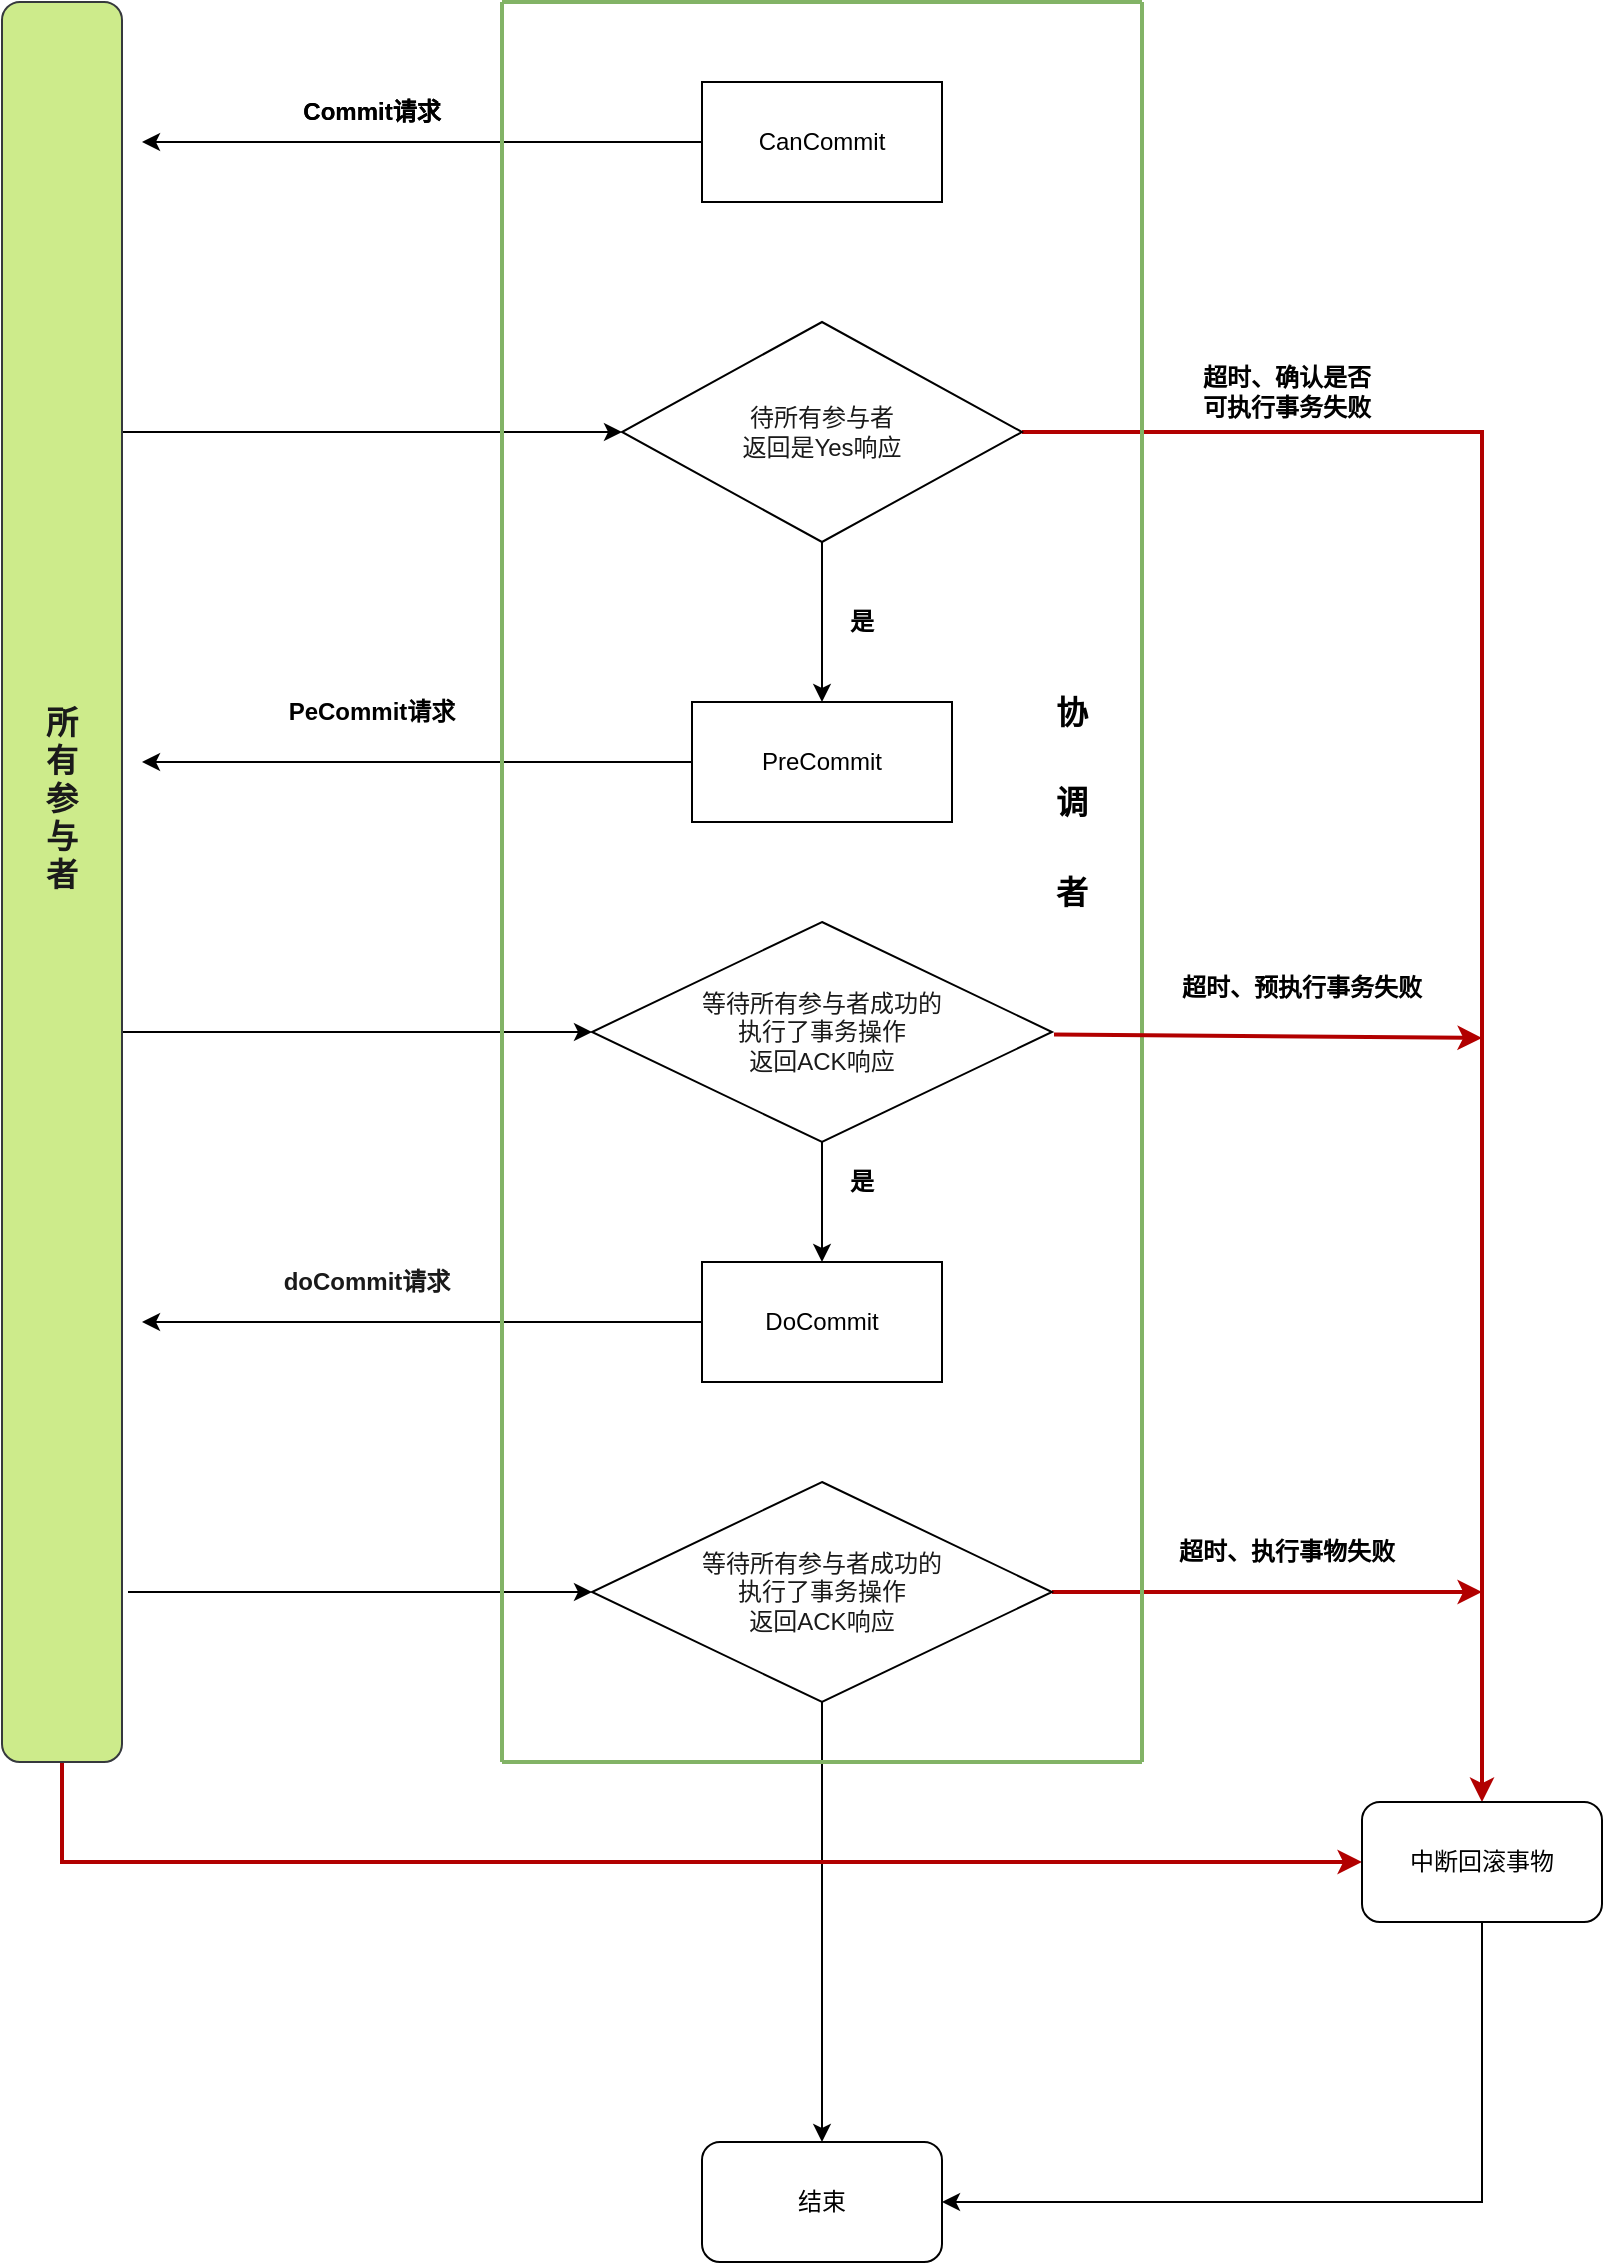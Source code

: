 <mxfile version="13.1.14" type="github"><diagram id="Zto1DXgfwtJ3fWkGFrAY" name="Page-1"><mxGraphModel dx="1248" dy="666" grid="1" gridSize="10" guides="1" tooltips="1" connect="1" arrows="1" fold="1" page="1" pageScale="1" pageWidth="3300" pageHeight="4681" math="0" shadow="0"><root><mxCell id="0"/><mxCell id="1" parent="0"/><mxCell id="X2AJhW3gVXjUtnIuS9yz-100" style="edgeStyle=orthogonalEdgeStyle;rounded=0;orthogonalLoop=1;jettySize=auto;html=1;" edge="1" parent="1" source="X2AJhW3gVXjUtnIuS9yz-1"><mxGeometry relative="1" as="geometry"><mxPoint x="630" y="670" as="targetPoint"/></mxGeometry></mxCell><mxCell id="X2AJhW3gVXjUtnIuS9yz-1" value="CanCommit" style="rounded=0;whiteSpace=wrap;html=1;" vertex="1" parent="1"><mxGeometry x="910" y="640" width="120" height="60" as="geometry"/></mxCell><mxCell id="X2AJhW3gVXjUtnIuS9yz-105" style="edgeStyle=orthogonalEdgeStyle;rounded=0;orthogonalLoop=1;jettySize=auto;html=1;" edge="1" parent="1" source="X2AJhW3gVXjUtnIuS9yz-3"><mxGeometry relative="1" as="geometry"><mxPoint x="630" y="980" as="targetPoint"/></mxGeometry></mxCell><mxCell id="X2AJhW3gVXjUtnIuS9yz-3" value="PreCommit" style="rounded=0;whiteSpace=wrap;html=1;" vertex="1" parent="1"><mxGeometry x="905" y="950" width="130" height="60" as="geometry"/></mxCell><mxCell id="X2AJhW3gVXjUtnIuS9yz-114" style="edgeStyle=orthogonalEdgeStyle;rounded=0;orthogonalLoop=1;jettySize=auto;html=1;" edge="1" parent="1" source="X2AJhW3gVXjUtnIuS9yz-4"><mxGeometry relative="1" as="geometry"><mxPoint x="630" y="1260" as="targetPoint"/></mxGeometry></mxCell><mxCell id="X2AJhW3gVXjUtnIuS9yz-4" value="DoCommit" style="rounded=0;whiteSpace=wrap;html=1;" vertex="1" parent="1"><mxGeometry x="910" y="1230" width="120" height="60" as="geometry"/></mxCell><mxCell id="X2AJhW3gVXjUtnIuS9yz-7" value="&lt;b&gt;Commit请求&lt;/b&gt;" style="text;html=1;strokeColor=none;fillColor=none;align=center;verticalAlign=middle;whiteSpace=wrap;rounded=0;" vertex="1" parent="1"><mxGeometry x="700" y="640" width="90" height="30" as="geometry"/></mxCell><mxCell id="X2AJhW3gVXjUtnIuS9yz-15" value="&lt;h1&gt;&lt;b&gt;&lt;font style=&quot;font-size: 16px&quot; face=&quot;Verdana&quot;&gt;&lt;font style=&quot;vertical-align: inherit&quot;&gt;&lt;font style=&quot;vertical-align: inherit&quot;&gt;协&lt;/font&gt;&lt;/font&gt;&lt;/font&gt;&lt;/b&gt;&lt;/h1&gt;&lt;h1&gt;&lt;b&gt;&lt;font style=&quot;font-size: 16px&quot; face=&quot;Verdana&quot;&gt;&lt;font style=&quot;vertical-align: inherit&quot;&gt;&lt;font style=&quot;vertical-align: inherit&quot;&gt;调&lt;/font&gt;&lt;/font&gt;&lt;/font&gt;&lt;/b&gt;&lt;/h1&gt;&lt;h1&gt;&lt;b&gt;&lt;font style=&quot;font-size: 16px&quot; face=&quot;Verdana&quot;&gt;&lt;font style=&quot;vertical-align: inherit&quot;&gt;&lt;font style=&quot;vertical-align: inherit&quot;&gt;者&lt;/font&gt;&lt;/font&gt;&lt;/font&gt;&lt;/b&gt;&lt;/h1&gt;" style="text;html=1;strokeColor=none;fillColor=none;align=center;verticalAlign=middle;whiteSpace=wrap;rounded=0;" vertex="1" parent="1"><mxGeometry x="1060" y="880" width="70" height="235" as="geometry"/></mxCell><mxCell id="X2AJhW3gVXjUtnIuS9yz-133" style="edgeStyle=orthogonalEdgeStyle;rounded=0;orthogonalLoop=1;jettySize=auto;html=1;entryX=0.5;entryY=0;entryDx=0;entryDy=0;fillColor=#e51400;strokeColor=#B20000;strokeWidth=2;" edge="1" parent="1" source="X2AJhW3gVXjUtnIuS9yz-18" target="X2AJhW3gVXjUtnIuS9yz-131"><mxGeometry relative="1" as="geometry"/></mxCell><mxCell id="X2AJhW3gVXjUtnIuS9yz-18" value="&lt;span style=&quot;color: rgb(26 , 26 , 26) ; font-family: , &amp;#34;blinkmacsystemfont&amp;#34; , &amp;#34;helvetica neue&amp;#34; , &amp;#34;pingfang sc&amp;#34; , &amp;#34;microsoft yahei&amp;#34; , &amp;#34;source han sans sc&amp;#34; , &amp;#34;noto sans cjk sc&amp;#34; , &amp;#34;wenquanyi micro hei&amp;#34; , sans-serif ; background-color: rgb(255 , 255 , 255)&quot;&gt;&lt;font style=&quot;vertical-align: inherit&quot;&gt;&lt;font style=&quot;vertical-align: inherit&quot;&gt;待所有参与者&lt;/font&gt;&lt;/font&gt;&lt;/span&gt;&lt;span style=&quot;color: rgb(26 , 26 , 26) ; font-family: , &amp;#34;blinkmacsystemfont&amp;#34; , &amp;#34;helvetica neue&amp;#34; , &amp;#34;pingfang sc&amp;#34; , &amp;#34;microsoft yahei&amp;#34; , &amp;#34;source han sans sc&amp;#34; , &amp;#34;noto sans cjk sc&amp;#34; , &amp;#34;wenquanyi micro hei&amp;#34; , sans-serif ; background-color: rgb(255 , 255 , 255)&quot;&gt;&lt;font style=&quot;vertical-align: inherit&quot;&gt;&lt;font style=&quot;vertical-align: inherit ; font-size: 12px&quot;&gt;&lt;br&gt;&lt;font style=&quot;vertical-align: inherit&quot;&gt;&lt;font style=&quot;vertical-align: inherit&quot;&gt;返回是Yes响应&lt;/font&gt;&lt;/font&gt;&lt;/font&gt;&lt;/font&gt;&lt;/span&gt;" style="rhombus;whiteSpace=wrap;html=1;" vertex="1" parent="1"><mxGeometry x="870" y="760" width="200" height="110" as="geometry"/></mxCell><mxCell id="X2AJhW3gVXjUtnIuS9yz-23" value="&lt;span&gt;是&lt;/span&gt;" style="text;html=1;strokeColor=none;fillColor=none;align=center;verticalAlign=middle;whiteSpace=wrap;rounded=0;fontStyle=1" vertex="1" parent="1"><mxGeometry x="970" y="900" width="40" height="20" as="geometry"/></mxCell><mxCell id="X2AJhW3gVXjUtnIuS9yz-29" value="&lt;b&gt;PeCommit请求&lt;/b&gt;" style="text;html=1;strokeColor=none;fillColor=none;align=center;verticalAlign=middle;whiteSpace=wrap;rounded=0;" vertex="1" parent="1"><mxGeometry x="700" y="940" width="90" height="30" as="geometry"/></mxCell><mxCell id="X2AJhW3gVXjUtnIuS9yz-111" style="edgeStyle=orthogonalEdgeStyle;rounded=0;orthogonalLoop=1;jettySize=auto;html=1;entryX=0.5;entryY=0;entryDx=0;entryDy=0;" edge="1" parent="1" source="X2AJhW3gVXjUtnIuS9yz-71" target="X2AJhW3gVXjUtnIuS9yz-4"><mxGeometry relative="1" as="geometry"/></mxCell><mxCell id="X2AJhW3gVXjUtnIuS9yz-71" value="&lt;span style=&quot;color: rgb(26 , 26 , 26) ; font-family: , &amp;#34;blinkmacsystemfont&amp;#34; , &amp;#34;helvetica neue&amp;#34; , &amp;#34;pingfang sc&amp;#34; , &amp;#34;microsoft yahei&amp;#34; , &amp;#34;source han sans sc&amp;#34; , &amp;#34;noto sans cjk sc&amp;#34; , &amp;#34;wenquanyi micro hei&amp;#34; , sans-serif ; background-color: rgb(255 , 255 , 255)&quot;&gt;&lt;font style=&quot;vertical-align: inherit&quot;&gt;&lt;font style=&quot;vertical-align: inherit&quot;&gt;&lt;font style=&quot;vertical-align: inherit&quot;&gt;&lt;font style=&quot;vertical-align: inherit&quot;&gt;等待所有参与者成功的&lt;/font&gt;&lt;/font&gt;&lt;br&gt;&lt;font style=&quot;vertical-align: inherit&quot;&gt;&lt;font style=&quot;vertical-align: inherit&quot;&gt;执行了事务操作&lt;/font&gt;&lt;/font&gt;&lt;br&gt;&lt;font style=&quot;vertical-align: inherit&quot;&gt;&lt;font style=&quot;vertical-align: inherit&quot;&gt;返回ACK响应&lt;/font&gt;&lt;/font&gt;&lt;/font&gt;&lt;/font&gt;&lt;/span&gt;" style="rhombus;whiteSpace=wrap;html=1;" vertex="1" parent="1"><mxGeometry x="855" y="1060" width="230" height="110" as="geometry"/></mxCell><mxCell id="X2AJhW3gVXjUtnIuS9yz-101" style="edgeStyle=orthogonalEdgeStyle;rounded=0;orthogonalLoop=1;jettySize=auto;html=1;exitX=1;exitY=0.25;exitDx=0;exitDy=0;entryX=0;entryY=0.5;entryDx=0;entryDy=0;" edge="1" parent="1" source="X2AJhW3gVXjUtnIuS9yz-89" target="X2AJhW3gVXjUtnIuS9yz-18"><mxGeometry relative="1" as="geometry"><Array as="points"><mxPoint x="620" y="815"/></Array></mxGeometry></mxCell><mxCell id="X2AJhW3gVXjUtnIuS9yz-89" value="&lt;b style=&quot;color: rgb(26 , 26 , 26)&quot;&gt;&lt;font style=&quot;vertical-align: inherit&quot;&gt;&lt;font style=&quot;vertical-align: inherit&quot;&gt;&lt;font style=&quot;vertical-align: inherit&quot;&gt;&lt;font style=&quot;vertical-align: inherit&quot;&gt;&lt;font style=&quot;vertical-align: inherit&quot;&gt;&lt;font style=&quot;vertical-align: inherit&quot;&gt;所&lt;br&gt;有&lt;br&gt;参&lt;br&gt;与&lt;br&gt;者&lt;/font&gt;&lt;/font&gt;&lt;/font&gt;&lt;/font&gt;&lt;/font&gt;&lt;/font&gt;&lt;/b&gt;" style="rounded=1;whiteSpace=wrap;html=1;" vertex="1" parent="1"><mxGeometry x="560" y="640" width="60" height="800" as="geometry"/></mxCell><mxCell id="X2AJhW3gVXjUtnIuS9yz-103" value="" style="endArrow=classic;html=1;exitX=0.5;exitY=1;exitDx=0;exitDy=0;entryX=0.5;entryY=0;entryDx=0;entryDy=0;" edge="1" parent="1" source="X2AJhW3gVXjUtnIuS9yz-18" target="X2AJhW3gVXjUtnIuS9yz-3"><mxGeometry width="50" height="50" relative="1" as="geometry"><mxPoint x="930" y="920" as="sourcePoint"/><mxPoint x="870" y="900" as="targetPoint"/></mxGeometry></mxCell><mxCell id="X2AJhW3gVXjUtnIuS9yz-106" value="" style="endArrow=classic;html=1;entryX=0;entryY=0.5;entryDx=0;entryDy=0;" edge="1" parent="1" target="X2AJhW3gVXjUtnIuS9yz-71"><mxGeometry width="50" height="50" relative="1" as="geometry"><mxPoint x="620" y="1115" as="sourcePoint"/><mxPoint x="720" y="1080" as="targetPoint"/></mxGeometry></mxCell><mxCell id="X2AJhW3gVXjUtnIuS9yz-112" value="&lt;span&gt;是&lt;/span&gt;" style="text;html=1;strokeColor=none;fillColor=none;align=center;verticalAlign=middle;whiteSpace=wrap;rounded=0;fontStyle=1" vertex="1" parent="1"><mxGeometry x="970" y="1180" width="40" height="20" as="geometry"/></mxCell><mxCell id="X2AJhW3gVXjUtnIuS9yz-120" style="edgeStyle=orthogonalEdgeStyle;rounded=0;orthogonalLoop=1;jettySize=auto;html=1;entryX=0.5;entryY=0;entryDx=0;entryDy=0;" edge="1" parent="1" source="X2AJhW3gVXjUtnIuS9yz-113" target="X2AJhW3gVXjUtnIuS9yz-119"><mxGeometry relative="1" as="geometry"/></mxCell><mxCell id="X2AJhW3gVXjUtnIuS9yz-135" style="edgeStyle=orthogonalEdgeStyle;rounded=0;orthogonalLoop=1;jettySize=auto;html=1;exitX=1;exitY=0.5;exitDx=0;exitDy=0;strokeWidth=2;fillColor=#e51400;strokeColor=#B20000;" edge="1" parent="1" source="X2AJhW3gVXjUtnIuS9yz-113"><mxGeometry relative="1" as="geometry"><mxPoint x="1300" y="1395" as="targetPoint"/></mxGeometry></mxCell><mxCell id="X2AJhW3gVXjUtnIuS9yz-113" value="&lt;span style=&quot;color: rgb(26 , 26 , 26) ; font-family: , &amp;#34;blinkmacsystemfont&amp;#34; , &amp;#34;helvetica neue&amp;#34; , &amp;#34;pingfang sc&amp;#34; , &amp;#34;microsoft yahei&amp;#34; , &amp;#34;source han sans sc&amp;#34; , &amp;#34;noto sans cjk sc&amp;#34; , &amp;#34;wenquanyi micro hei&amp;#34; , sans-serif ; background-color: rgb(255 , 255 , 255)&quot;&gt;&lt;font style=&quot;vertical-align: inherit&quot;&gt;&lt;font style=&quot;vertical-align: inherit&quot;&gt;&lt;font style=&quot;vertical-align: inherit&quot;&gt;&lt;font style=&quot;vertical-align: inherit&quot;&gt;等待所有参与者成功的&lt;/font&gt;&lt;/font&gt;&lt;br&gt;&lt;font style=&quot;vertical-align: inherit&quot;&gt;&lt;font style=&quot;vertical-align: inherit&quot;&gt;执行了事务操作&lt;/font&gt;&lt;/font&gt;&lt;br&gt;&lt;font style=&quot;vertical-align: inherit&quot;&gt;&lt;font style=&quot;vertical-align: inherit&quot;&gt;返回ACK响应&lt;/font&gt;&lt;/font&gt;&lt;/font&gt;&lt;/font&gt;&lt;/span&gt;" style="rhombus;whiteSpace=wrap;html=1;" vertex="1" parent="1"><mxGeometry x="855" y="1340" width="230" height="110" as="geometry"/></mxCell><mxCell id="X2AJhW3gVXjUtnIuS9yz-116" value="&lt;span style=&quot;color: rgb(26 , 26 , 26) ; font-family: , &amp;#34;blinkmacsystemfont&amp;#34; , &amp;#34;helvetica neue&amp;#34; , &amp;#34;pingfang sc&amp;#34; , &amp;#34;microsoft yahei&amp;#34; , &amp;#34;source han sans sc&amp;#34; , &amp;#34;noto sans cjk sc&amp;#34; , &amp;#34;wenquanyi micro hei&amp;#34; , sans-serif ; background-color: rgb(255 , 255 , 255)&quot;&gt;&lt;font style=&quot;vertical-align: inherit ; font-size: 12px&quot;&gt;&lt;font style=&quot;vertical-align: inherit ; font-size: 12px&quot;&gt;&lt;b&gt;doCommit请求&lt;/b&gt;&lt;/font&gt;&lt;/font&gt;&lt;/span&gt;" style="text;html=1;strokeColor=none;fillColor=none;align=center;verticalAlign=middle;whiteSpace=wrap;rounded=0;" vertex="1" parent="1"><mxGeometry x="695" y="1230" width="95" height="20" as="geometry"/></mxCell><mxCell id="X2AJhW3gVXjUtnIuS9yz-117" value="" style="endArrow=classic;html=1;entryX=0;entryY=0.5;entryDx=0;entryDy=0;" edge="1" parent="1" target="X2AJhW3gVXjUtnIuS9yz-113"><mxGeometry width="50" height="50" relative="1" as="geometry"><mxPoint x="623" y="1395" as="sourcePoint"/><mxPoint x="870" y="1180" as="targetPoint"/></mxGeometry></mxCell><mxCell id="X2AJhW3gVXjUtnIuS9yz-119" value="结束" style="rounded=1;whiteSpace=wrap;html=1;" vertex="1" parent="1"><mxGeometry x="910" y="1670" width="120" height="60" as="geometry"/></mxCell><mxCell id="X2AJhW3gVXjUtnIuS9yz-139" style="edgeStyle=orthogonalEdgeStyle;rounded=0;orthogonalLoop=1;jettySize=auto;html=1;entryX=0;entryY=0.5;entryDx=0;entryDy=0;fillColor=#e51400;strokeColor=#B20000;strokeWidth=2;" edge="1" parent="1" source="X2AJhW3gVXjUtnIuS9yz-121" target="X2AJhW3gVXjUtnIuS9yz-131"><mxGeometry relative="1" as="geometry"><Array as="points"><mxPoint x="590" y="1530"/></Array></mxGeometry></mxCell><mxCell id="X2AJhW3gVXjUtnIuS9yz-121" value="" style="rounded=1;whiteSpace=wrap;html=1;fillColor=#cdeb8b;strokeColor=#36393d;" vertex="1" parent="1"><mxGeometry x="560" y="600" width="60" height="880" as="geometry"/></mxCell><mxCell id="X2AJhW3gVXjUtnIuS9yz-122" value="&lt;b&gt;Commit请求&lt;/b&gt;" style="text;html=1;strokeColor=none;fillColor=none;align=center;verticalAlign=middle;whiteSpace=wrap;rounded=0;" vertex="1" parent="1"><mxGeometry x="700" y="640" width="90" height="30" as="geometry"/></mxCell><mxCell id="X2AJhW3gVXjUtnIuS9yz-123" value="" style="endArrow=none;html=1;fillColor=#d5e8d4;strokeColor=#82b366;strokeWidth=2;" edge="1" parent="1"><mxGeometry width="50" height="50" relative="1" as="geometry"><mxPoint x="810" y="1480" as="sourcePoint"/><mxPoint x="810" y="600" as="targetPoint"/></mxGeometry></mxCell><mxCell id="X2AJhW3gVXjUtnIuS9yz-126" value="" style="endArrow=none;html=1;strokeWidth=2;fillColor=#d5e8d4;strokeColor=#82b366;" edge="1" parent="1"><mxGeometry width="50" height="50" relative="1" as="geometry"><mxPoint x="810" y="600" as="sourcePoint"/><mxPoint x="1130" y="600" as="targetPoint"/></mxGeometry></mxCell><mxCell id="X2AJhW3gVXjUtnIuS9yz-127" value="" style="endArrow=none;html=1;fillColor=#d5e8d4;strokeColor=#82b366;strokeWidth=2;" edge="1" parent="1"><mxGeometry width="50" height="50" relative="1" as="geometry"><mxPoint x="1130" y="1480" as="sourcePoint"/><mxPoint x="1130" y="600" as="targetPoint"/></mxGeometry></mxCell><mxCell id="X2AJhW3gVXjUtnIuS9yz-128" value="" style="endArrow=none;html=1;fillColor=#d5e8d4;strokeColor=#82b366;strokeWidth=2;" edge="1" parent="1"><mxGeometry width="50" height="50" relative="1" as="geometry"><mxPoint x="810" y="1480" as="sourcePoint"/><mxPoint x="1130" y="1480" as="targetPoint"/></mxGeometry></mxCell><mxCell id="X2AJhW3gVXjUtnIuS9yz-129" value="&lt;b style=&quot;color: rgb(26 , 26 , 26)&quot;&gt;&lt;font style=&quot;vertical-align: inherit&quot;&gt;&lt;font style=&quot;vertical-align: inherit&quot;&gt;&lt;font style=&quot;vertical-align: inherit&quot;&gt;&lt;font style=&quot;vertical-align: inherit&quot;&gt;&lt;font style=&quot;vertical-align: inherit ; font-size: 16px&quot;&gt;&lt;font style=&quot;vertical-align: inherit&quot;&gt;所&lt;br&gt;有&lt;br&gt;参&lt;br&gt;与&lt;br&gt;者&lt;/font&gt;&lt;/font&gt;&lt;/font&gt;&lt;/font&gt;&lt;/font&gt;&lt;/font&gt;&lt;/b&gt;" style="text;html=1;strokeColor=none;fillColor=none;align=center;verticalAlign=middle;whiteSpace=wrap;rounded=0;" vertex="1" parent="1"><mxGeometry x="565" y="917.5" width="50" height="160" as="geometry"/></mxCell><mxCell id="X2AJhW3gVXjUtnIuS9yz-140" style="edgeStyle=orthogonalEdgeStyle;rounded=0;orthogonalLoop=1;jettySize=auto;html=1;entryX=1;entryY=0.5;entryDx=0;entryDy=0;" edge="1" parent="1" source="X2AJhW3gVXjUtnIuS9yz-131" target="X2AJhW3gVXjUtnIuS9yz-119"><mxGeometry relative="1" as="geometry"><Array as="points"><mxPoint x="1300" y="1700"/></Array></mxGeometry></mxCell><mxCell id="X2AJhW3gVXjUtnIuS9yz-131" value="中断回滚事物" style="rounded=1;whiteSpace=wrap;html=1;" vertex="1" parent="1"><mxGeometry x="1240" y="1500" width="120" height="60" as="geometry"/></mxCell><mxCell id="X2AJhW3gVXjUtnIuS9yz-134" value="" style="endArrow=classic;html=1;exitX=0.4;exitY=1.014;exitDx=0;exitDy=0;exitPerimeter=0;fillColor=#e51400;strokeColor=#B20000;strokeWidth=2;" edge="1" parent="1"><mxGeometry width="50" height="50" relative="1" as="geometry"><mxPoint x="1086" y="1116.29" as="sourcePoint"/><mxPoint x="1300" y="1118" as="targetPoint"/></mxGeometry></mxCell><mxCell id="X2AJhW3gVXjUtnIuS9yz-136" value="&lt;b&gt;超时、执行事物失败&lt;/b&gt;" style="text;html=1;strokeColor=none;fillColor=none;align=center;verticalAlign=middle;whiteSpace=wrap;rounded=0;" vertex="1" parent="1"><mxGeometry x="1140" y="1360" width="125" height="30" as="geometry"/></mxCell><mxCell id="X2AJhW3gVXjUtnIuS9yz-137" value="&lt;b&gt;超时、预执行事务失败&lt;/b&gt;" style="text;html=1;strokeColor=none;fillColor=none;align=center;verticalAlign=middle;whiteSpace=wrap;rounded=0;" vertex="1" parent="1"><mxGeometry x="1140" y="1077.5" width="140" height="30" as="geometry"/></mxCell><mxCell id="X2AJhW3gVXjUtnIuS9yz-138" value="&lt;b&gt;超时、确认是否&lt;br&gt;可执行事务失败&lt;/b&gt;" style="text;html=1;strokeColor=none;fillColor=none;align=center;verticalAlign=middle;whiteSpace=wrap;rounded=0;" vertex="1" parent="1"><mxGeometry x="1140" y="780" width="125" height="30" as="geometry"/></mxCell></root></mxGraphModel></diagram></mxfile>